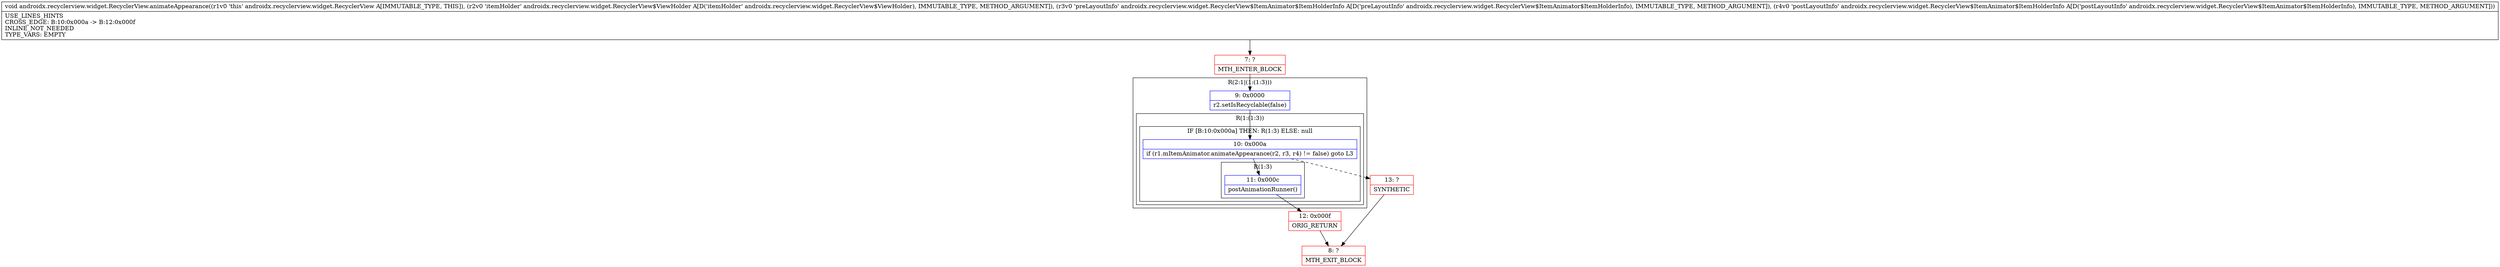 digraph "CFG forandroidx.recyclerview.widget.RecyclerView.animateAppearance(Landroidx\/recyclerview\/widget\/RecyclerView$ViewHolder;Landroidx\/recyclerview\/widget\/RecyclerView$ItemAnimator$ItemHolderInfo;Landroidx\/recyclerview\/widget\/RecyclerView$ItemAnimator$ItemHolderInfo;)V" {
subgraph cluster_Region_1115060117 {
label = "R(2:1|(1:(1:3)))";
node [shape=record,color=blue];
Node_9 [shape=record,label="{9\:\ 0x0000|r2.setIsRecyclable(false)\l}"];
subgraph cluster_Region_1095093258 {
label = "R(1:(1:3))";
node [shape=record,color=blue];
subgraph cluster_IfRegion_1144280300 {
label = "IF [B:10:0x000a] THEN: R(1:3) ELSE: null";
node [shape=record,color=blue];
Node_10 [shape=record,label="{10\:\ 0x000a|if (r1.mItemAnimator.animateAppearance(r2, r3, r4) != false) goto L3\l}"];
subgraph cluster_Region_583602271 {
label = "R(1:3)";
node [shape=record,color=blue];
Node_11 [shape=record,label="{11\:\ 0x000c|postAnimationRunner()\l}"];
}
}
}
}
Node_7 [shape=record,color=red,label="{7\:\ ?|MTH_ENTER_BLOCK\l}"];
Node_12 [shape=record,color=red,label="{12\:\ 0x000f|ORIG_RETURN\l}"];
Node_8 [shape=record,color=red,label="{8\:\ ?|MTH_EXIT_BLOCK\l}"];
Node_13 [shape=record,color=red,label="{13\:\ ?|SYNTHETIC\l}"];
MethodNode[shape=record,label="{void androidx.recyclerview.widget.RecyclerView.animateAppearance((r1v0 'this' androidx.recyclerview.widget.RecyclerView A[IMMUTABLE_TYPE, THIS]), (r2v0 'itemHolder' androidx.recyclerview.widget.RecyclerView$ViewHolder A[D('itemHolder' androidx.recyclerview.widget.RecyclerView$ViewHolder), IMMUTABLE_TYPE, METHOD_ARGUMENT]), (r3v0 'preLayoutInfo' androidx.recyclerview.widget.RecyclerView$ItemAnimator$ItemHolderInfo A[D('preLayoutInfo' androidx.recyclerview.widget.RecyclerView$ItemAnimator$ItemHolderInfo), IMMUTABLE_TYPE, METHOD_ARGUMENT]), (r4v0 'postLayoutInfo' androidx.recyclerview.widget.RecyclerView$ItemAnimator$ItemHolderInfo A[D('postLayoutInfo' androidx.recyclerview.widget.RecyclerView$ItemAnimator$ItemHolderInfo), IMMUTABLE_TYPE, METHOD_ARGUMENT]))  | USE_LINES_HINTS\lCROSS_EDGE: B:10:0x000a \-\> B:12:0x000f\lINLINE_NOT_NEEDED\lTYPE_VARS: EMPTY\l}"];
MethodNode -> Node_7;Node_9 -> Node_10;
Node_10 -> Node_11;
Node_10 -> Node_13[style=dashed];
Node_11 -> Node_12;
Node_7 -> Node_9;
Node_12 -> Node_8;
Node_13 -> Node_8;
}

